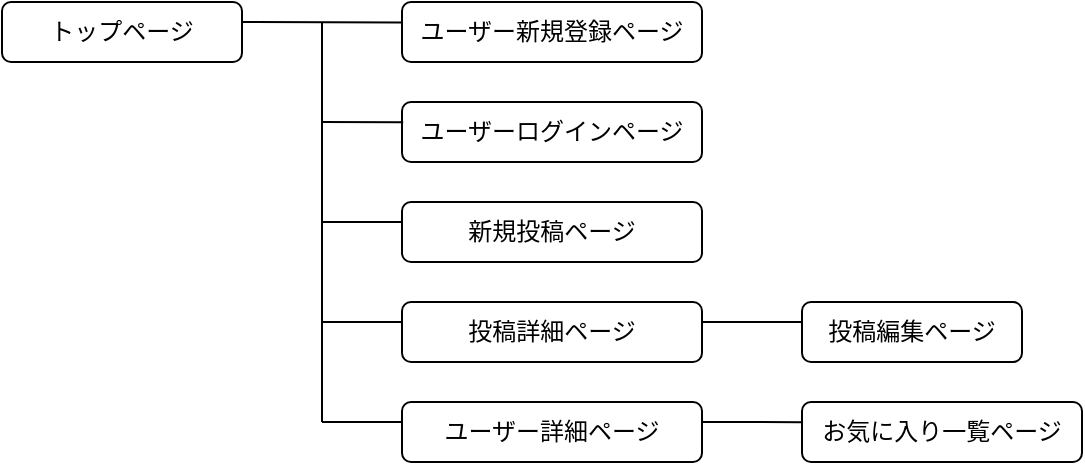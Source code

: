 <mxfile>
    <diagram id="MZBo9XyGXOLdV98Ux8qn" name="ページ1">
        <mxGraphModel dx="880" dy="594" grid="1" gridSize="10" guides="0" tooltips="1" connect="1" arrows="1" fold="1" page="1" pageScale="1" pageWidth="827" pageHeight="1169" math="0" shadow="0">
            <root>
                <mxCell id="0"/>
                <mxCell id="1" parent="0"/>
                <mxCell id="2" value="トップページ" style="rounded=1;whiteSpace=wrap;html=1;" parent="1" vertex="1">
                    <mxGeometry x="40" y="90" width="120" height="30" as="geometry"/>
                </mxCell>
                <mxCell id="3" value="ユーザーログインページ" style="rounded=1;whiteSpace=wrap;html=1;" parent="1" vertex="1">
                    <mxGeometry x="240" y="140" width="150" height="30" as="geometry"/>
                </mxCell>
                <mxCell id="4" value="ユーザー詳細ページ" style="rounded=1;whiteSpace=wrap;html=1;" parent="1" vertex="1">
                    <mxGeometry x="240" y="290" width="150" height="30" as="geometry"/>
                </mxCell>
                <mxCell id="5" value="ユーザー新規登録ページ" style="rounded=1;whiteSpace=wrap;html=1;" parent="1" vertex="1">
                    <mxGeometry x="240" y="90" width="150" height="30" as="geometry"/>
                </mxCell>
                <mxCell id="6" value="新規投稿ページ" style="rounded=1;whiteSpace=wrap;html=1;" parent="1" vertex="1">
                    <mxGeometry x="240" y="190" width="150" height="30" as="geometry"/>
                </mxCell>
                <mxCell id="7" value="投稿詳細ページ" style="rounded=1;whiteSpace=wrap;html=1;" parent="1" vertex="1">
                    <mxGeometry x="240" y="240" width="150" height="30" as="geometry"/>
                </mxCell>
                <mxCell id="8" value="お気に入り一覧ページ" style="rounded=1;whiteSpace=wrap;html=1;" parent="1" vertex="1">
                    <mxGeometry x="440" y="290" width="140" height="30" as="geometry"/>
                </mxCell>
                <mxCell id="9" value="投稿編集ページ" style="rounded=1;whiteSpace=wrap;html=1;" parent="1" vertex="1">
                    <mxGeometry x="440" y="240" width="110" height="30" as="geometry"/>
                </mxCell>
                <mxCell id="14" value="" style="endArrow=none;html=1;entryX=0.004;entryY=0.336;entryDx=0;entryDy=0;entryPerimeter=0;" parent="1" edge="1" target="3">
                    <mxGeometry width="50" height="50" relative="1" as="geometry">
                        <mxPoint x="200" y="150" as="sourcePoint"/>
                        <mxPoint x="220" y="140" as="targetPoint"/>
                    </mxGeometry>
                </mxCell>
                <mxCell id="15" value="" style="endArrow=none;html=1;" parent="1" edge="1">
                    <mxGeometry width="50" height="50" relative="1" as="geometry">
                        <mxPoint x="200" y="300" as="sourcePoint"/>
                        <mxPoint x="240" y="300" as="targetPoint"/>
                    </mxGeometry>
                </mxCell>
                <mxCell id="16" value="" style="endArrow=none;html=1;" parent="1" edge="1">
                    <mxGeometry width="50" height="50" relative="1" as="geometry">
                        <mxPoint x="200" y="100" as="sourcePoint"/>
                        <mxPoint x="200" y="300" as="targetPoint"/>
                    </mxGeometry>
                </mxCell>
                <mxCell id="17" value="" style="endArrow=none;html=1;" parent="1" edge="1">
                    <mxGeometry width="50" height="50" relative="1" as="geometry">
                        <mxPoint x="390" y="250" as="sourcePoint"/>
                        <mxPoint x="440" y="250" as="targetPoint"/>
                    </mxGeometry>
                </mxCell>
                <mxCell id="18" value="" style="endArrow=none;html=1;entryX=0;entryY=0.336;entryDx=0;entryDy=0;entryPerimeter=0;exitX=1;exitY=0.334;exitDx=0;exitDy=0;exitPerimeter=0;" parent="1" edge="1" target="8" source="4">
                    <mxGeometry width="50" height="50" relative="1" as="geometry">
                        <mxPoint x="390" y="290" as="sourcePoint"/>
                        <mxPoint x="430" y="290" as="targetPoint"/>
                    </mxGeometry>
                </mxCell>
                <mxCell id="20" value="" style="endArrow=none;html=1;entryX=-0.001;entryY=0.342;entryDx=0;entryDy=0;entryPerimeter=0;" edge="1" parent="1" target="5">
                    <mxGeometry width="50" height="50" relative="1" as="geometry">
                        <mxPoint x="160" y="100" as="sourcePoint"/>
                        <mxPoint x="200" y="100" as="targetPoint"/>
                    </mxGeometry>
                </mxCell>
                <mxCell id="21" value="" style="endArrow=none;html=1;rounded=0;" edge="1" parent="1">
                    <mxGeometry relative="1" as="geometry">
                        <mxPoint x="200" y="250" as="sourcePoint"/>
                        <mxPoint x="240" y="250" as="targetPoint"/>
                    </mxGeometry>
                </mxCell>
                <mxCell id="23" value="" style="endArrow=none;html=1;rounded=0;" edge="1" parent="1">
                    <mxGeometry relative="1" as="geometry">
                        <mxPoint x="200" y="200" as="sourcePoint"/>
                        <mxPoint x="240" y="200" as="targetPoint"/>
                    </mxGeometry>
                </mxCell>
            </root>
        </mxGraphModel>
    </diagram>
</mxfile>